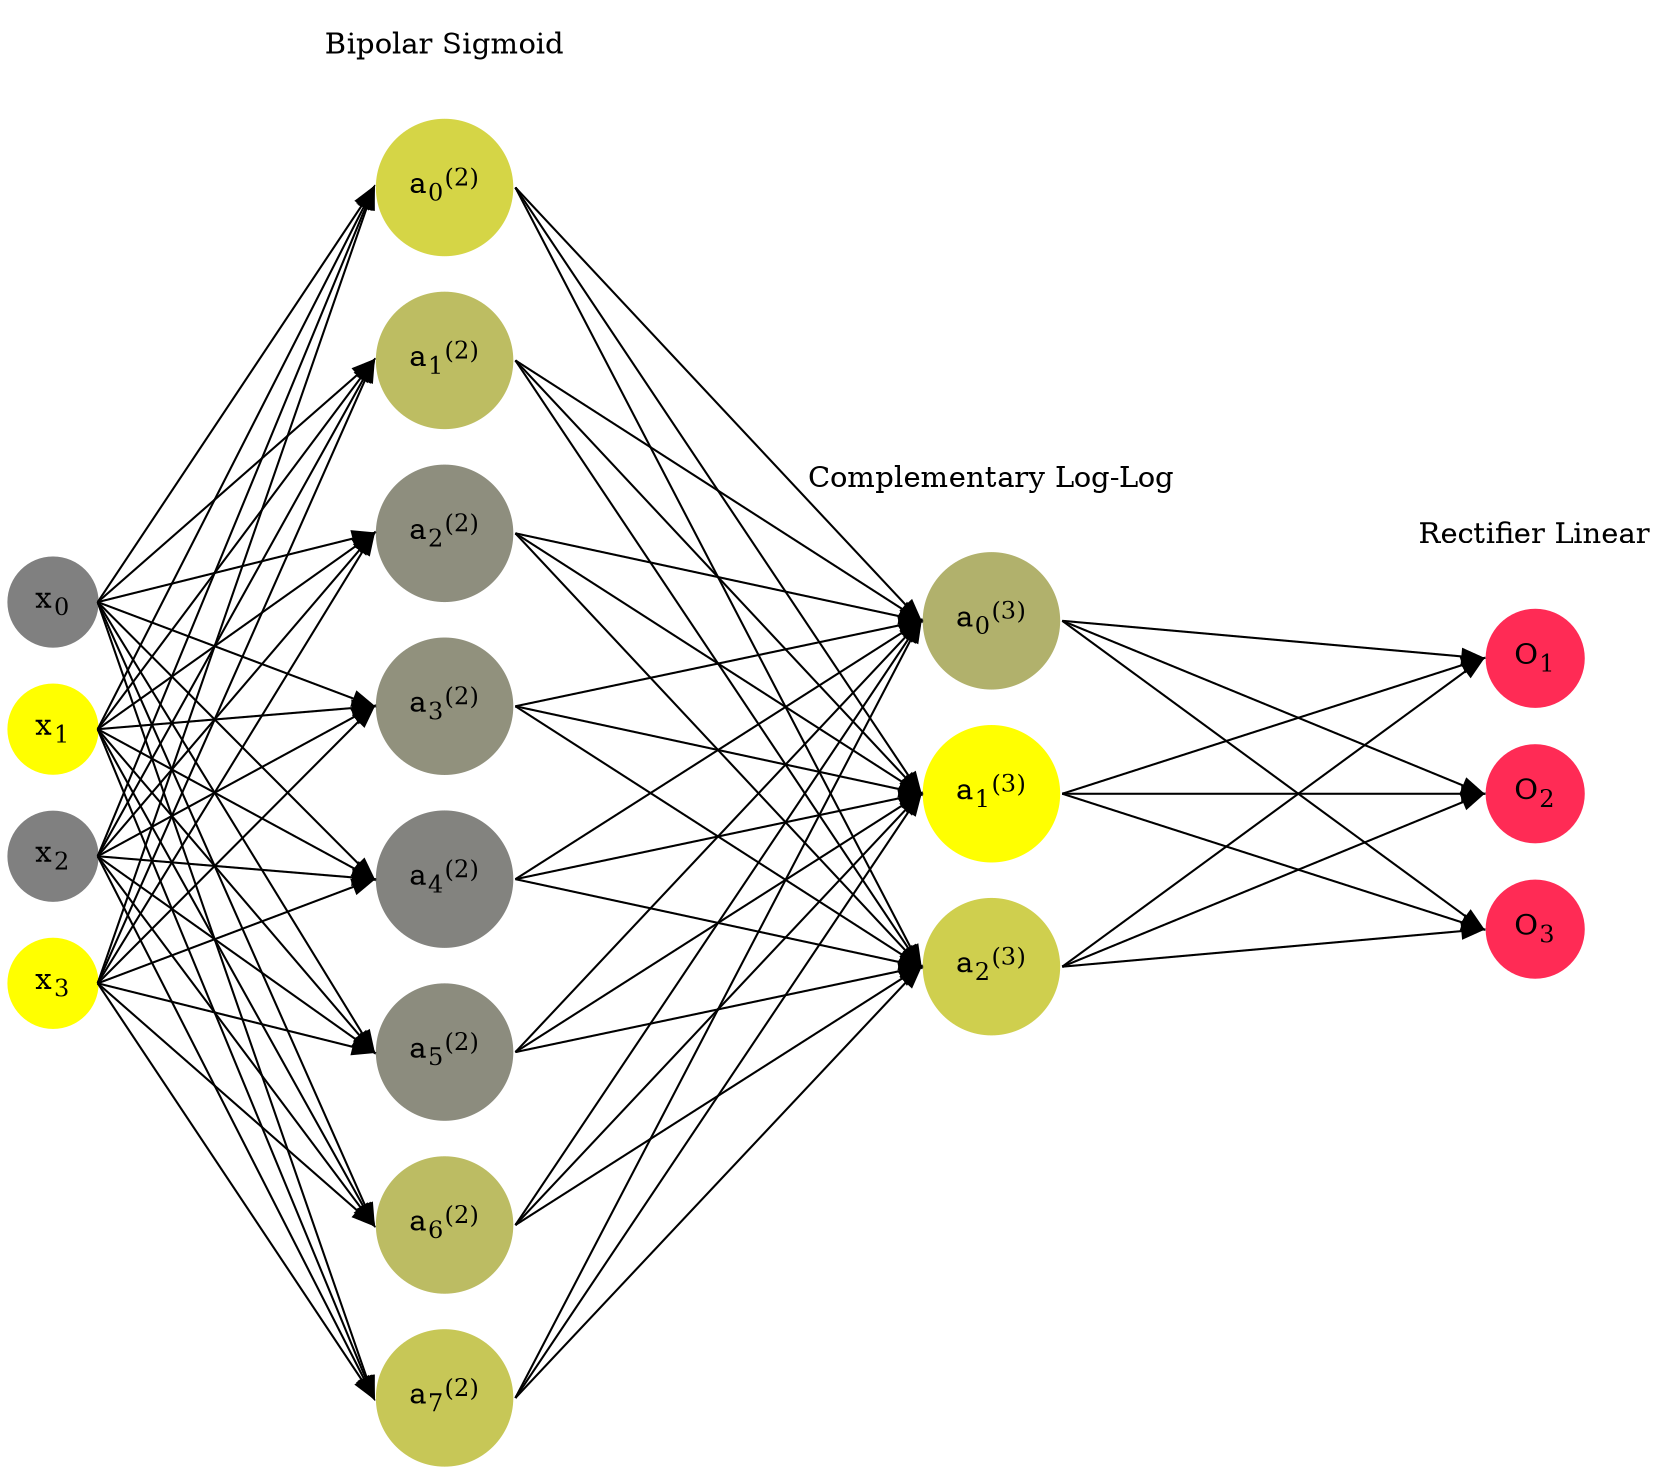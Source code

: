 digraph G {
	rankdir = LR;
	splines=false;
	edge[style=invis];
	ranksep= 1.4;
	{
	node [shape=circle, color="0.1667, 0.0, 0.5", style=filled, fillcolor="0.1667, 0.0, 0.5"];
	x0 [label=<x<sub>0</sub>>];
	}
	{
	node [shape=circle, color="0.1667, 1.0, 1.0", style=filled, fillcolor="0.1667, 1.0, 1.0"];
	x1 [label=<x<sub>1</sub>>];
	}
	{
	node [shape=circle, color="0.1667, 0.0, 0.5", style=filled, fillcolor="0.1667, 0.0, 0.5"];
	x2 [label=<x<sub>2</sub>>];
	}
	{
	node [shape=circle, color="0.1667, 1.0, 1.0", style=filled, fillcolor="0.1667, 1.0, 1.0"];
	x3 [label=<x<sub>3</sub>>];
	}
	{
	node [shape=circle, color="0.1667, 0.668499, 0.834249", style=filled, fillcolor="0.1667, 0.668499, 0.834249"];
	a02 [label=<a<sub>0</sub><sup>(2)</sup>>];
	}
	{
	node [shape=circle, color="0.1667, 0.480844, 0.740422", style=filled, fillcolor="0.1667, 0.480844, 0.740422"];
	a12 [label=<a<sub>1</sub><sup>(2)</sup>>];
	}
	{
	node [shape=circle, color="0.1667, 0.109534, 0.554767", style=filled, fillcolor="0.1667, 0.109534, 0.554767"];
	a22 [label=<a<sub>2</sub><sup>(2)</sup>>];
	}
	{
	node [shape=circle, color="0.1667, 0.138448, 0.569224", style=filled, fillcolor="0.1667, 0.138448, 0.569224"];
	a32 [label=<a<sub>3</sub><sup>(2)</sup>>];
	}
	{
	node [shape=circle, color="0.1667, 0.027742, 0.513871", style=filled, fillcolor="0.1667, 0.027742, 0.513871"];
	a42 [label=<a<sub>4</sub><sup>(2)</sup>>];
	}
	{
	node [shape=circle, color="0.1667, 0.095080, 0.547540", style=filled, fillcolor="0.1667, 0.095080, 0.547540"];
	a52 [label=<a<sub>5</sub><sup>(2)</sup>>];
	}
	{
	node [shape=circle, color="0.1667, 0.474051, 0.737025", style=filled, fillcolor="0.1667, 0.474051, 0.737025"];
	a62 [label=<a<sub>6</sub><sup>(2)</sup>>];
	}
	{
	node [shape=circle, color="0.1667, 0.562360, 0.781180", style=filled, fillcolor="0.1667, 0.562360, 0.781180"];
	a72 [label=<a<sub>7</sub><sup>(2)</sup>>];
	}
	{
	node [shape=circle, color="0.1667, 0.388078, 0.694039", style=filled, fillcolor="0.1667, 0.388078, 0.694039"];
	a03 [label=<a<sub>0</sub><sup>(3)</sup>>];
	}
	{
	node [shape=circle, color="0.1667, 0.995317, 0.997658", style=filled, fillcolor="0.1667, 0.995317, 0.997658"];
	a13 [label=<a<sub>1</sub><sup>(3)</sup>>];
	}
	{
	node [shape=circle, color="0.1667, 0.622784, 0.811392", style=filled, fillcolor="0.1667, 0.622784, 0.811392"];
	a23 [label=<a<sub>2</sub><sup>(3)</sup>>];
	}
	{
	node [shape=circle, color="0.9667, 0.83, 1.0", style=filled, fillcolor="0.9667, 0.83, 1.0"];
	O1 [label=<O<sub>1</sub>>];
	}
	{
	node [shape=circle, color="0.9667, 0.83, 1.0", style=filled, fillcolor="0.9667, 0.83, 1.0"];
	O2 [label=<O<sub>2</sub>>];
	}
	{
	node [shape=circle, color="0.9667, 0.83, 1.0", style=filled, fillcolor="0.9667, 0.83, 1.0"];
	O3 [label=<O<sub>3</sub>>];
	}
	{
	rank=same;
	x0->x1->x2->x3;
	}
	{
	rank=same;
	a02->a12->a22->a32->a42->a52->a62->a72;
	}
	{
	rank=same;
	a03->a13->a23;
	}
	{
	rank=same;
	O1->O2->O3;
	}
	l1 [shape=plaintext,label="Bipolar Sigmoid"];
	l1->a02;
	{rank=same; l1;a02};
	l2 [shape=plaintext,label="Complementary Log-Log"];
	l2->a03;
	{rank=same; l2;a03};
	l3 [shape=plaintext,label="Rectifier Linear"];
	l3->O1;
	{rank=same; l3;O1};
edge[style=solid, tailport=e, headport=w];
	{x0;x1;x2;x3} -> {a02;a12;a22;a32;a42;a52;a62;a72};
	{a02;a12;a22;a32;a42;a52;a62;a72} -> {a03;a13;a23};
	{a03;a13;a23} -> {O1,O2,O3};
}